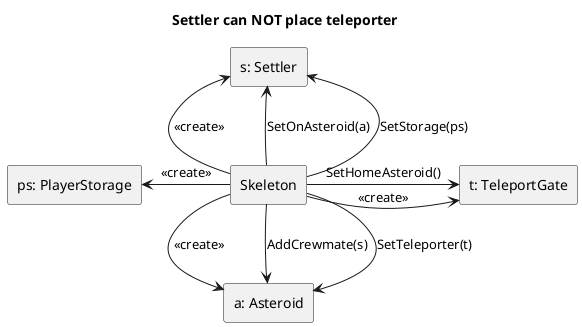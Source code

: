 @startuml
title "Settler can NOT place teleporter"

rectangle "s: Settler" as settler
rectangle "a: Asteroid" as asteroid
rectangle "t: TeleportGate" as teleporter
rectangle "ps: PlayerStorage" as storage
rectangle "Skeleton" as skeleton

skeleton -up-> settler : <<create>>
skeleton -up-> settler: SetOnAsteroid(a)
skeleton -up-> settler : SetStorage(ps)
skeleton -down-> asteroid:<<create>>
skeleton -down-> asteroid:AddCrewmate(s)
skeleton -down-> asteroid : SetTeleporter(t)
skeleton -right-> teleporter : <<create>>
skeleton -right-> teleporter: SetHomeAsteroid()
skeleton -left-> storage : <<create>>


@enduml